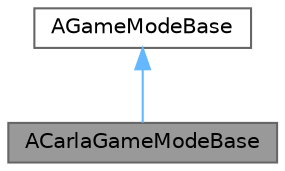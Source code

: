 digraph "ACarlaGameModeBase"
{
 // INTERACTIVE_SVG=YES
 // LATEX_PDF_SIZE
  bgcolor="transparent";
  edge [fontname=Helvetica,fontsize=10,labelfontname=Helvetica,labelfontsize=10];
  node [fontname=Helvetica,fontsize=10,shape=box,height=0.2,width=0.4];
  Node1 [id="Node000001",label="ACarlaGameModeBase",height=0.2,width=0.4,color="gray40", fillcolor="grey60", style="filled", fontcolor="black",tooltip="Base class for the CARLA Game Mode."];
  Node2 -> Node1 [id="edge1_Node000001_Node000002",dir="back",color="steelblue1",style="solid",tooltip=" "];
  Node2 [id="Node000002",label="AGameModeBase",height=0.2,width=0.4,color="gray40", fillcolor="white", style="filled",URL="$d3/d04/classAGameModeBase.html",tooltip=" "];
}
